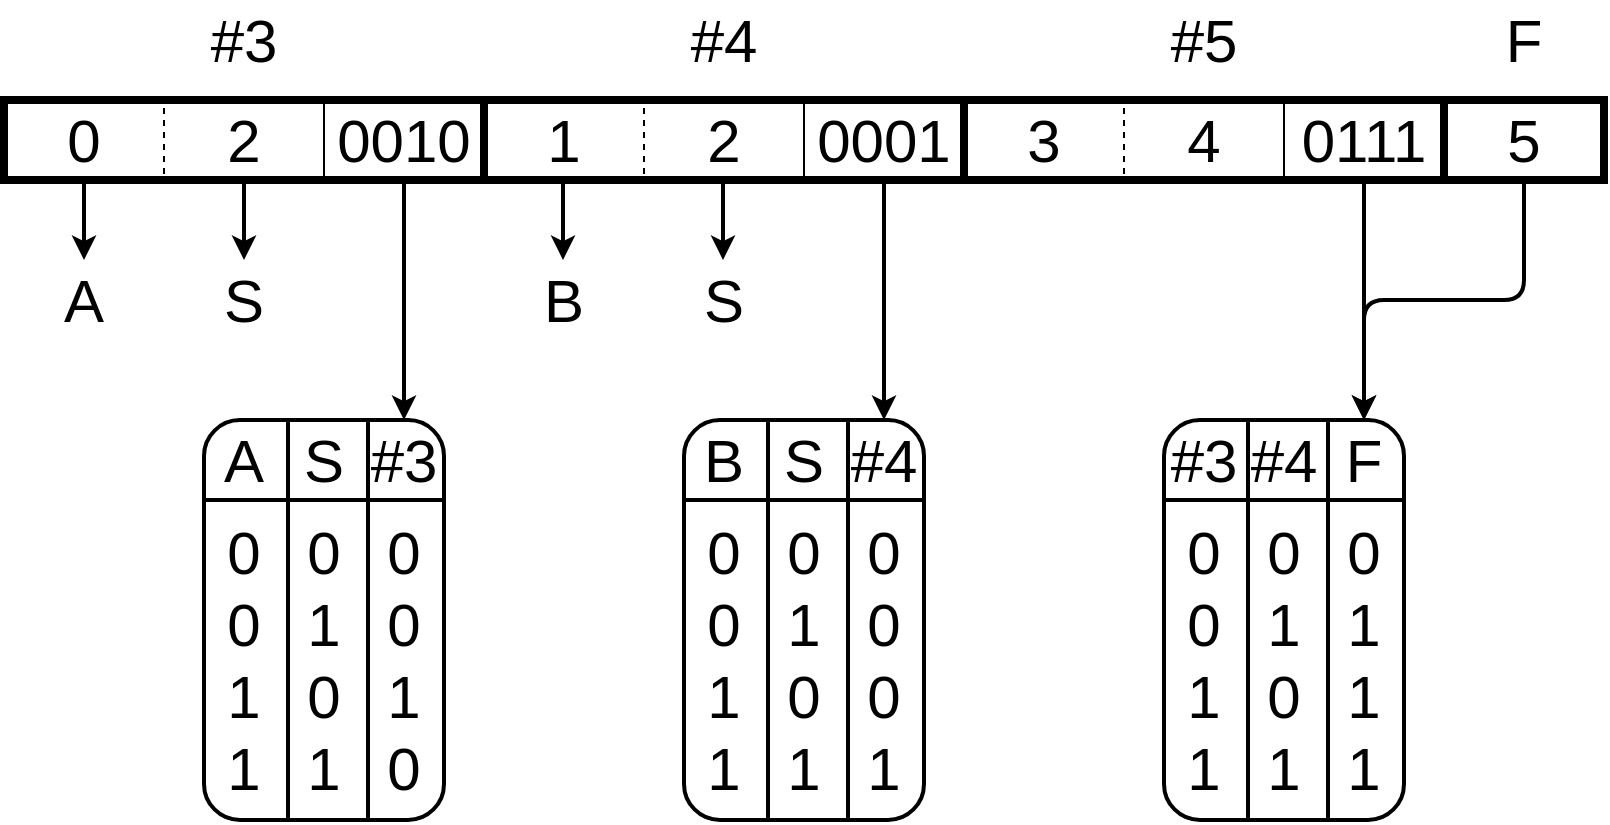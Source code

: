 <mxfile version="10.7.7" type="device"><diagram id="MVrOwPx6dhjiENUk4_PD" name="Page-1"><mxGraphModel dx="1188" dy="822" grid="1" gridSize="10" guides="1" tooltips="1" connect="1" arrows="1" fold="1" page="1" pageScale="1" pageWidth="850" pageHeight="1100" math="0" shadow="0"><root><mxCell id="0"/><mxCell id="1" parent="0"/><mxCell id="68TTpbIeYSEBlgfQi-_T-52" value="" style="group" vertex="1" connectable="0" parent="1"><mxGeometry x="140" y="520" width="120" height="200" as="geometry"/></mxCell><mxCell id="68TTpbIeYSEBlgfQi-_T-46" value="" style="rounded=1;whiteSpace=wrap;html=1;strokeColor=#000000;strokeWidth=2;" vertex="1" parent="68TTpbIeYSEBlgfQi-_T-52"><mxGeometry width="120" height="200" as="geometry"/></mxCell><mxCell id="68TTpbIeYSEBlgfQi-_T-41" value="&lt;font style=&quot;font-size: 30px&quot;&gt;A&lt;/font&gt;&lt;br&gt;" style="text;html=1;strokeColor=none;fillColor=none;align=center;verticalAlign=middle;whiteSpace=wrap;rounded=0;dashed=1;" vertex="1" parent="68TTpbIeYSEBlgfQi-_T-52"><mxGeometry width="40" height="40" as="geometry"/></mxCell><mxCell id="68TTpbIeYSEBlgfQi-_T-42" value="&lt;font style=&quot;font-size: 30px&quot;&gt;S&lt;/font&gt;&lt;br&gt;" style="text;html=1;strokeColor=none;fillColor=none;align=center;verticalAlign=middle;whiteSpace=wrap;rounded=0;dashed=1;" vertex="1" parent="68TTpbIeYSEBlgfQi-_T-52"><mxGeometry x="40" width="40" height="40" as="geometry"/></mxCell><mxCell id="68TTpbIeYSEBlgfQi-_T-43" value="&lt;font style=&quot;font-size: 30px&quot;&gt;&lt;font style=&quot;font-size: 30px&quot;&gt;0&lt;br&gt;&lt;/font&gt;0&lt;br&gt;1&lt;br&gt;0&lt;/font&gt;&lt;br&gt;" style="text;html=1;strokeColor=none;fillColor=none;align=center;verticalAlign=middle;whiteSpace=wrap;rounded=0;dashed=1;" vertex="1" parent="68TTpbIeYSEBlgfQi-_T-52"><mxGeometry x="80" y="40" width="40" height="160" as="geometry"/></mxCell><mxCell id="68TTpbIeYSEBlgfQi-_T-44" value="&lt;font style=&quot;font-size: 30px&quot;&gt;&lt;font style=&quot;font-size: 30px&quot;&gt;0&lt;br&gt;&lt;/font&gt;1&lt;br&gt;0&lt;br&gt;1&lt;/font&gt;&lt;br&gt;" style="text;html=1;strokeColor=none;fillColor=none;align=center;verticalAlign=middle;whiteSpace=wrap;rounded=0;dashed=1;" vertex="1" parent="68TTpbIeYSEBlgfQi-_T-52"><mxGeometry x="40" y="40" width="40" height="160" as="geometry"/></mxCell><mxCell id="68TTpbIeYSEBlgfQi-_T-45" value="&lt;font style=&quot;font-size: 30px&quot;&gt;&lt;font style=&quot;font-size: 30px&quot;&gt;0&lt;br&gt;&lt;/font&gt;0&lt;br&gt;1&lt;br&gt;1&lt;/font&gt;&lt;br&gt;" style="text;html=1;strokeColor=none;fillColor=none;align=center;verticalAlign=middle;whiteSpace=wrap;rounded=0;dashed=1;" vertex="1" parent="68TTpbIeYSEBlgfQi-_T-52"><mxGeometry y="40" width="40" height="160" as="geometry"/></mxCell><mxCell id="68TTpbIeYSEBlgfQi-_T-48" value="" style="endArrow=none;html=1;strokeWidth=2;entryX=0.975;entryY=0;entryDx=0;entryDy=0;entryPerimeter=0;exitX=0;exitY=0;exitDx=0;exitDy=0;exitPerimeter=0;" edge="1" parent="68TTpbIeYSEBlgfQi-_T-52" source="68TTpbIeYSEBlgfQi-_T-45" target="68TTpbIeYSEBlgfQi-_T-43"><mxGeometry width="50" height="50" relative="1" as="geometry"><mxPoint x="-100" y="270" as="sourcePoint"/><mxPoint x="-50" y="220" as="targetPoint"/></mxGeometry></mxCell><mxCell id="68TTpbIeYSEBlgfQi-_T-49" value="" style="endArrow=none;html=1;strokeWidth=2;entryX=0.05;entryY=-0.025;entryDx=0;entryDy=0;entryPerimeter=0;exitX=1.05;exitY=0.994;exitDx=0;exitDy=0;exitPerimeter=0;" edge="1" parent="68TTpbIeYSEBlgfQi-_T-52" source="68TTpbIeYSEBlgfQi-_T-45" target="68TTpbIeYSEBlgfQi-_T-42"><mxGeometry width="50" height="50" relative="1" as="geometry"><mxPoint x="-100" y="270" as="sourcePoint"/><mxPoint x="40" y="40" as="targetPoint"/></mxGeometry></mxCell><mxCell id="68TTpbIeYSEBlgfQi-_T-50" value="" style="endArrow=none;html=1;strokeWidth=2;entryX=1.05;entryY=-0.025;entryDx=0;entryDy=0;entryPerimeter=0;exitX=1.05;exitY=0.994;exitDx=0;exitDy=0;exitPerimeter=0;" edge="1" parent="68TTpbIeYSEBlgfQi-_T-52" source="68TTpbIeYSEBlgfQi-_T-44" target="68TTpbIeYSEBlgfQi-_T-42"><mxGeometry width="50" height="50" relative="1" as="geometry"><mxPoint x="-100" y="270" as="sourcePoint"/><mxPoint x="-50" y="220" as="targetPoint"/></mxGeometry></mxCell><mxCell id="68TTpbIeYSEBlgfQi-_T-75" value="&lt;font style=&quot;font-size: 30px&quot;&gt;#3&lt;/font&gt;&lt;br&gt;" style="text;html=1;strokeColor=none;fillColor=none;align=center;verticalAlign=middle;whiteSpace=wrap;rounded=0;dashed=1;" vertex="1" parent="68TTpbIeYSEBlgfQi-_T-52"><mxGeometry x="80" width="40" height="40" as="geometry"/></mxCell><mxCell id="68TTpbIeYSEBlgfQi-_T-9" value="" style="rounded=0;whiteSpace=wrap;html=1;strokeColor=#000000;strokeWidth=4;" vertex="1" parent="1"><mxGeometry x="40" y="360" width="240" height="40" as="geometry"/></mxCell><mxCell id="68TTpbIeYSEBlgfQi-_T-3" value="&lt;font style=&quot;font-size: 30px&quot;&gt;0&lt;/font&gt;&lt;br&gt;" style="text;html=1;strokeColor=#000000;fillColor=none;align=center;verticalAlign=middle;whiteSpace=wrap;rounded=0;dashed=1;" vertex="1" parent="1"><mxGeometry x="40" y="360" width="80" height="40" as="geometry"/></mxCell><mxCell id="68TTpbIeYSEBlgfQi-_T-16" value="" style="rounded=0;whiteSpace=wrap;html=1;strokeColor=#000000;strokeWidth=4;" vertex="1" parent="1"><mxGeometry x="280" y="360" width="240" height="40" as="geometry"/></mxCell><mxCell id="68TTpbIeYSEBlgfQi-_T-6" value="&lt;font style=&quot;font-size: 30px&quot;&gt;1&lt;/font&gt;&lt;br&gt;" style="text;html=1;strokeColor=#000000;fillColor=none;align=center;verticalAlign=middle;whiteSpace=wrap;rounded=0;dashed=1;" vertex="1" parent="1"><mxGeometry x="280" y="360" width="80" height="40" as="geometry"/></mxCell><mxCell id="68TTpbIeYSEBlgfQi-_T-17" value="" style="rounded=0;whiteSpace=wrap;html=1;strokeColor=#000000;strokeWidth=4;" vertex="1" parent="1"><mxGeometry x="520" y="360" width="240" height="40" as="geometry"/></mxCell><mxCell id="68TTpbIeYSEBlgfQi-_T-10" value="&lt;font style=&quot;font-size: 30px&quot;&gt;3&lt;/font&gt;&lt;br&gt;" style="text;html=1;strokeColor=#000000;fillColor=none;align=center;verticalAlign=middle;whiteSpace=wrap;rounded=0;dashed=1;" vertex="1" parent="1"><mxGeometry x="520" y="360" width="80" height="40" as="geometry"/></mxCell><mxCell id="68TTpbIeYSEBlgfQi-_T-2" value="&lt;font style=&quot;font-size: 30px&quot;&gt;0010&lt;/font&gt;&lt;br&gt;" style="text;html=1;strokeColor=#000000;fillColor=none;align=center;verticalAlign=middle;whiteSpace=wrap;rounded=0;" vertex="1" parent="1"><mxGeometry x="200" y="360" width="80" height="40" as="geometry"/></mxCell><mxCell id="68TTpbIeYSEBlgfQi-_T-4" style="edgeStyle=orthogonalEdgeStyle;rounded=0;orthogonalLoop=1;jettySize=auto;html=1;exitX=0.5;exitY=1;exitDx=0;exitDy=0;" edge="1" parent="1" source="68TTpbIeYSEBlgfQi-_T-2" target="68TTpbIeYSEBlgfQi-_T-2"><mxGeometry relative="1" as="geometry"/></mxCell><mxCell id="68TTpbIeYSEBlgfQi-_T-5" value="&lt;font style=&quot;font-size: 30px&quot;&gt;2&lt;/font&gt;&lt;br&gt;" style="text;html=1;strokeColor=none;fillColor=none;align=center;verticalAlign=middle;whiteSpace=wrap;rounded=0;dashed=1;" vertex="1" parent="1"><mxGeometry x="120" y="360" width="80" height="40" as="geometry"/></mxCell><mxCell id="68TTpbIeYSEBlgfQi-_T-7" value="&lt;font style=&quot;font-size: 30px&quot;&gt;2&lt;/font&gt;&lt;br&gt;" style="text;html=1;strokeColor=none;fillColor=none;align=center;verticalAlign=middle;whiteSpace=wrap;rounded=0;" vertex="1" parent="1"><mxGeometry x="360" y="360" width="80" height="40" as="geometry"/></mxCell><mxCell id="68TTpbIeYSEBlgfQi-_T-8" value="&lt;font style=&quot;font-size: 30px&quot;&gt;0001&lt;/font&gt;&lt;br&gt;" style="text;html=1;strokeColor=#000000;fillColor=none;align=center;verticalAlign=middle;whiteSpace=wrap;rounded=0;" vertex="1" parent="1"><mxGeometry x="440" y="360" width="80" height="40" as="geometry"/></mxCell><mxCell id="68TTpbIeYSEBlgfQi-_T-11" value="&lt;font style=&quot;font-size: 30px&quot;&gt;4&lt;/font&gt;&lt;br&gt;" style="text;html=1;strokeColor=none;fillColor=none;align=center;verticalAlign=middle;whiteSpace=wrap;rounded=0;" vertex="1" parent="1"><mxGeometry x="600" y="360" width="80" height="40" as="geometry"/></mxCell><mxCell id="68TTpbIeYSEBlgfQi-_T-12" value="&lt;font style=&quot;font-size: 30px&quot;&gt;0111&lt;/font&gt;&lt;br&gt;" style="text;html=1;strokeColor=#000000;fillColor=none;align=center;verticalAlign=middle;whiteSpace=wrap;rounded=0;" vertex="1" parent="1"><mxGeometry x="680" y="360" width="80" height="40" as="geometry"/></mxCell><mxCell id="68TTpbIeYSEBlgfQi-_T-13" value="&lt;font style=&quot;font-size: 30px&quot;&gt;5&lt;/font&gt;&lt;br&gt;" style="text;html=1;strokeColor=#000000;fillColor=none;align=center;verticalAlign=middle;whiteSpace=wrap;rounded=0;strokeWidth=4;" vertex="1" parent="1"><mxGeometry x="760" y="360" width="80" height="40" as="geometry"/></mxCell><mxCell id="68TTpbIeYSEBlgfQi-_T-28" value="&lt;font style=&quot;font-size: 30px&quot;&gt;#3&lt;/font&gt;&lt;br&gt;" style="text;html=1;strokeColor=none;fillColor=none;align=center;verticalAlign=middle;whiteSpace=wrap;rounded=0;dashed=1;" vertex="1" parent="1"><mxGeometry x="120" y="310" width="80" height="40" as="geometry"/></mxCell><mxCell id="68TTpbIeYSEBlgfQi-_T-29" value="&lt;font style=&quot;font-size: 30px&quot;&gt;#4&lt;/font&gt;&lt;br&gt;" style="text;html=1;strokeColor=none;fillColor=none;align=center;verticalAlign=middle;whiteSpace=wrap;rounded=0;dashed=1;" vertex="1" parent="1"><mxGeometry x="360" y="310" width="80" height="40" as="geometry"/></mxCell><mxCell id="68TTpbIeYSEBlgfQi-_T-30" value="&lt;font style=&quot;font-size: 30px&quot;&gt;#5&lt;/font&gt;&lt;br&gt;" style="text;html=1;strokeColor=none;fillColor=none;align=center;verticalAlign=middle;whiteSpace=wrap;rounded=0;dashed=1;" vertex="1" parent="1"><mxGeometry x="600" y="310" width="80" height="40" as="geometry"/></mxCell><mxCell id="68TTpbIeYSEBlgfQi-_T-31" value="" style="endArrow=classic;html=1;strokeWidth=2;exitX=0.5;exitY=1;exitDx=0;exitDy=0;" edge="1" parent="1" source="68TTpbIeYSEBlgfQi-_T-3"><mxGeometry width="50" height="50" relative="1" as="geometry"><mxPoint x="40" y="480" as="sourcePoint"/><mxPoint x="80" y="440" as="targetPoint"/></mxGeometry></mxCell><mxCell id="68TTpbIeYSEBlgfQi-_T-32" value="&lt;font style=&quot;font-size: 30px&quot;&gt;A&lt;/font&gt;&lt;br&gt;" style="text;html=1;strokeColor=none;fillColor=none;align=center;verticalAlign=middle;whiteSpace=wrap;rounded=0;dashed=1;" vertex="1" parent="1"><mxGeometry x="40" y="440" width="80" height="40" as="geometry"/></mxCell><mxCell id="68TTpbIeYSEBlgfQi-_T-33" value="" style="endArrow=classic;html=1;strokeWidth=2;exitX=0.5;exitY=1;exitDx=0;exitDy=0;" edge="1" parent="1" source="68TTpbIeYSEBlgfQi-_T-5"><mxGeometry width="50" height="50" relative="1" as="geometry"><mxPoint x="40" y="550" as="sourcePoint"/><mxPoint x="160" y="440" as="targetPoint"/></mxGeometry></mxCell><mxCell id="68TTpbIeYSEBlgfQi-_T-34" value="" style="endArrow=classic;html=1;strokeWidth=2;exitX=0.5;exitY=1;exitDx=0;exitDy=0;" edge="1" parent="1"><mxGeometry width="50" height="50" relative="1" as="geometry"><mxPoint x="319.5" y="400" as="sourcePoint"/><mxPoint x="319.5" y="440" as="targetPoint"/></mxGeometry></mxCell><mxCell id="68TTpbIeYSEBlgfQi-_T-35" value="" style="endArrow=classic;html=1;strokeWidth=2;exitX=0.5;exitY=1;exitDx=0;exitDy=0;" edge="1" parent="1"><mxGeometry width="50" height="50" relative="1" as="geometry"><mxPoint x="399.5" y="400" as="sourcePoint"/><mxPoint x="399.5" y="440" as="targetPoint"/></mxGeometry></mxCell><mxCell id="68TTpbIeYSEBlgfQi-_T-38" value="&lt;font style=&quot;font-size: 30px&quot;&gt;S&lt;/font&gt;&lt;br&gt;" style="text;html=1;strokeColor=none;fillColor=none;align=center;verticalAlign=middle;whiteSpace=wrap;rounded=0;dashed=1;" vertex="1" parent="1"><mxGeometry x="120" y="440" width="80" height="40" as="geometry"/></mxCell><mxCell id="68TTpbIeYSEBlgfQi-_T-39" value="&lt;font style=&quot;font-size: 30px&quot;&gt;S&lt;/font&gt;&lt;br&gt;" style="text;html=1;strokeColor=none;fillColor=none;align=center;verticalAlign=middle;whiteSpace=wrap;rounded=0;dashed=1;" vertex="1" parent="1"><mxGeometry x="360" y="440" width="80" height="40" as="geometry"/></mxCell><mxCell id="68TTpbIeYSEBlgfQi-_T-40" value="&lt;font style=&quot;font-size: 30px&quot;&gt;B&lt;/font&gt;&lt;br&gt;" style="text;html=1;strokeColor=none;fillColor=none;align=center;verticalAlign=middle;whiteSpace=wrap;rounded=0;dashed=1;" vertex="1" parent="1"><mxGeometry x="280" y="440" width="80" height="40" as="geometry"/></mxCell><mxCell id="68TTpbIeYSEBlgfQi-_T-47" value="" style="endArrow=classic;html=1;strokeWidth=2;exitX=0.5;exitY=1;exitDx=0;exitDy=0;" edge="1" parent="1" source="68TTpbIeYSEBlgfQi-_T-2"><mxGeometry width="50" height="50" relative="1" as="geometry"><mxPoint x="40" y="790" as="sourcePoint"/><mxPoint x="240" y="520" as="targetPoint"/></mxGeometry></mxCell><mxCell id="68TTpbIeYSEBlgfQi-_T-53" value="" style="group" vertex="1" connectable="0" parent="1"><mxGeometry x="380" y="520" width="120" height="200" as="geometry"/></mxCell><mxCell id="68TTpbIeYSEBlgfQi-_T-54" value="" style="rounded=1;whiteSpace=wrap;html=1;strokeColor=#000000;strokeWidth=2;" vertex="1" parent="68TTpbIeYSEBlgfQi-_T-53"><mxGeometry width="120" height="200" as="geometry"/></mxCell><mxCell id="68TTpbIeYSEBlgfQi-_T-55" value="&lt;font style=&quot;font-size: 30px&quot;&gt;B&lt;/font&gt;&lt;br&gt;" style="text;html=1;strokeColor=none;fillColor=none;align=center;verticalAlign=middle;whiteSpace=wrap;rounded=0;dashed=1;" vertex="1" parent="68TTpbIeYSEBlgfQi-_T-53"><mxGeometry width="40" height="40" as="geometry"/></mxCell><mxCell id="68TTpbIeYSEBlgfQi-_T-56" value="&lt;font style=&quot;font-size: 30px&quot;&gt;S&lt;/font&gt;&lt;br&gt;" style="text;html=1;strokeColor=none;fillColor=none;align=center;verticalAlign=middle;whiteSpace=wrap;rounded=0;dashed=1;" vertex="1" parent="68TTpbIeYSEBlgfQi-_T-53"><mxGeometry x="40" width="40" height="40" as="geometry"/></mxCell><mxCell id="68TTpbIeYSEBlgfQi-_T-57" value="&lt;font style=&quot;font-size: 30px&quot;&gt;&lt;font style=&quot;font-size: 30px&quot;&gt;0&lt;br&gt;&lt;/font&gt;0&lt;br&gt;0&lt;br&gt;1&lt;/font&gt;&lt;br&gt;" style="text;html=1;strokeColor=none;fillColor=none;align=center;verticalAlign=middle;whiteSpace=wrap;rounded=0;dashed=1;" vertex="1" parent="68TTpbIeYSEBlgfQi-_T-53"><mxGeometry x="80" y="40" width="40" height="160" as="geometry"/></mxCell><mxCell id="68TTpbIeYSEBlgfQi-_T-58" value="&lt;font style=&quot;font-size: 30px&quot;&gt;&lt;font style=&quot;font-size: 30px&quot;&gt;0&lt;br&gt;&lt;/font&gt;1&lt;br&gt;0&lt;br&gt;1&lt;/font&gt;&lt;br&gt;" style="text;html=1;strokeColor=none;fillColor=none;align=center;verticalAlign=middle;whiteSpace=wrap;rounded=0;dashed=1;" vertex="1" parent="68TTpbIeYSEBlgfQi-_T-53"><mxGeometry x="40" y="40" width="40" height="160" as="geometry"/></mxCell><mxCell id="68TTpbIeYSEBlgfQi-_T-59" value="&lt;font style=&quot;font-size: 30px&quot;&gt;&lt;font style=&quot;font-size: 30px&quot;&gt;0&lt;br&gt;&lt;/font&gt;0&lt;br&gt;1&lt;br&gt;1&lt;/font&gt;&lt;br&gt;" style="text;html=1;strokeColor=none;fillColor=none;align=center;verticalAlign=middle;whiteSpace=wrap;rounded=0;dashed=1;" vertex="1" parent="68TTpbIeYSEBlgfQi-_T-53"><mxGeometry y="40" width="40" height="160" as="geometry"/></mxCell><mxCell id="68TTpbIeYSEBlgfQi-_T-60" value="" style="endArrow=none;html=1;strokeWidth=2;entryX=0.975;entryY=0;entryDx=0;entryDy=0;entryPerimeter=0;exitX=0;exitY=0;exitDx=0;exitDy=0;exitPerimeter=0;" edge="1" parent="68TTpbIeYSEBlgfQi-_T-53" source="68TTpbIeYSEBlgfQi-_T-59" target="68TTpbIeYSEBlgfQi-_T-57"><mxGeometry width="50" height="50" relative="1" as="geometry"><mxPoint x="-100" y="270" as="sourcePoint"/><mxPoint x="-50" y="220" as="targetPoint"/></mxGeometry></mxCell><mxCell id="68TTpbIeYSEBlgfQi-_T-61" value="" style="endArrow=none;html=1;strokeWidth=2;entryX=0.05;entryY=-0.025;entryDx=0;entryDy=0;entryPerimeter=0;exitX=1.05;exitY=0.994;exitDx=0;exitDy=0;exitPerimeter=0;" edge="1" parent="68TTpbIeYSEBlgfQi-_T-53" source="68TTpbIeYSEBlgfQi-_T-59" target="68TTpbIeYSEBlgfQi-_T-56"><mxGeometry width="50" height="50" relative="1" as="geometry"><mxPoint x="-100" y="270" as="sourcePoint"/><mxPoint x="40" y="40" as="targetPoint"/></mxGeometry></mxCell><mxCell id="68TTpbIeYSEBlgfQi-_T-62" value="" style="endArrow=none;html=1;strokeWidth=2;entryX=1.05;entryY=-0.025;entryDx=0;entryDy=0;entryPerimeter=0;exitX=1.05;exitY=0.994;exitDx=0;exitDy=0;exitPerimeter=0;" edge="1" parent="68TTpbIeYSEBlgfQi-_T-53" source="68TTpbIeYSEBlgfQi-_T-58" target="68TTpbIeYSEBlgfQi-_T-56"><mxGeometry width="50" height="50" relative="1" as="geometry"><mxPoint x="-100" y="270" as="sourcePoint"/><mxPoint x="-50" y="220" as="targetPoint"/></mxGeometry></mxCell><mxCell id="68TTpbIeYSEBlgfQi-_T-76" value="&lt;font style=&quot;font-size: 30px&quot;&gt;#4&lt;/font&gt;&lt;br&gt;" style="text;html=1;strokeColor=none;fillColor=none;align=center;verticalAlign=middle;whiteSpace=wrap;rounded=0;dashed=1;" vertex="1" parent="68TTpbIeYSEBlgfQi-_T-53"><mxGeometry x="80" width="40" height="40" as="geometry"/></mxCell><mxCell id="68TTpbIeYSEBlgfQi-_T-63" value="" style="endArrow=classic;html=1;strokeWidth=2;exitX=0.5;exitY=1;exitDx=0;exitDy=0;" edge="1" parent="1" source="68TTpbIeYSEBlgfQi-_T-8"><mxGeometry width="50" height="50" relative="1" as="geometry"><mxPoint x="40" y="790" as="sourcePoint"/><mxPoint x="480" y="520" as="targetPoint"/></mxGeometry></mxCell><mxCell id="68TTpbIeYSEBlgfQi-_T-64" value="" style="group" vertex="1" connectable="0" parent="1"><mxGeometry x="620" y="520" width="120" height="200" as="geometry"/></mxCell><mxCell id="68TTpbIeYSEBlgfQi-_T-65" value="" style="rounded=1;whiteSpace=wrap;html=1;strokeColor=#000000;strokeWidth=2;" vertex="1" parent="68TTpbIeYSEBlgfQi-_T-64"><mxGeometry width="120" height="200" as="geometry"/></mxCell><mxCell id="68TTpbIeYSEBlgfQi-_T-66" value="&lt;font style=&quot;font-size: 30px&quot;&gt;#3&lt;/font&gt;&lt;br&gt;" style="text;html=1;strokeColor=none;fillColor=none;align=center;verticalAlign=middle;whiteSpace=wrap;rounded=0;dashed=1;" vertex="1" parent="68TTpbIeYSEBlgfQi-_T-64"><mxGeometry width="40" height="40" as="geometry"/></mxCell><mxCell id="68TTpbIeYSEBlgfQi-_T-67" value="&lt;font style=&quot;font-size: 30px&quot;&gt;#4&lt;/font&gt;&lt;br&gt;" style="text;html=1;strokeColor=none;fillColor=none;align=center;verticalAlign=middle;whiteSpace=wrap;rounded=0;dashed=1;" vertex="1" parent="68TTpbIeYSEBlgfQi-_T-64"><mxGeometry x="40" width="40" height="40" as="geometry"/></mxCell><mxCell id="68TTpbIeYSEBlgfQi-_T-68" value="&lt;font style=&quot;font-size: 30px&quot;&gt;&lt;font style=&quot;font-size: 30px&quot;&gt;0&lt;br&gt;&lt;/font&gt;1&lt;br&gt;1&lt;br&gt;1&lt;/font&gt;&lt;br&gt;" style="text;html=1;strokeColor=none;fillColor=none;align=center;verticalAlign=middle;whiteSpace=wrap;rounded=0;dashed=1;" vertex="1" parent="68TTpbIeYSEBlgfQi-_T-64"><mxGeometry x="80" y="40" width="40" height="160" as="geometry"/></mxCell><mxCell id="68TTpbIeYSEBlgfQi-_T-69" value="&lt;font style=&quot;font-size: 30px&quot;&gt;&lt;font style=&quot;font-size: 30px&quot;&gt;0&lt;br&gt;&lt;/font&gt;1&lt;br&gt;0&lt;br&gt;1&lt;/font&gt;&lt;br&gt;" style="text;html=1;strokeColor=none;fillColor=none;align=center;verticalAlign=middle;whiteSpace=wrap;rounded=0;dashed=1;" vertex="1" parent="68TTpbIeYSEBlgfQi-_T-64"><mxGeometry x="40" y="40" width="40" height="160" as="geometry"/></mxCell><mxCell id="68TTpbIeYSEBlgfQi-_T-70" value="&lt;font style=&quot;font-size: 30px&quot;&gt;&lt;font style=&quot;font-size: 30px&quot;&gt;0&lt;br&gt;&lt;/font&gt;0&lt;br&gt;1&lt;br&gt;1&lt;/font&gt;&lt;br&gt;" style="text;html=1;strokeColor=none;fillColor=none;align=center;verticalAlign=middle;whiteSpace=wrap;rounded=0;dashed=1;" vertex="1" parent="68TTpbIeYSEBlgfQi-_T-64"><mxGeometry y="40" width="40" height="160" as="geometry"/></mxCell><mxCell id="68TTpbIeYSEBlgfQi-_T-71" value="" style="endArrow=none;html=1;strokeWidth=2;entryX=0.975;entryY=0;entryDx=0;entryDy=0;entryPerimeter=0;exitX=0;exitY=0;exitDx=0;exitDy=0;exitPerimeter=0;" edge="1" parent="68TTpbIeYSEBlgfQi-_T-64" source="68TTpbIeYSEBlgfQi-_T-70" target="68TTpbIeYSEBlgfQi-_T-68"><mxGeometry width="50" height="50" relative="1" as="geometry"><mxPoint x="-100" y="270" as="sourcePoint"/><mxPoint x="-50" y="220" as="targetPoint"/></mxGeometry></mxCell><mxCell id="68TTpbIeYSEBlgfQi-_T-72" value="" style="endArrow=none;html=1;strokeWidth=2;entryX=0.05;entryY=-0.025;entryDx=0;entryDy=0;entryPerimeter=0;exitX=1.05;exitY=0.994;exitDx=0;exitDy=0;exitPerimeter=0;" edge="1" parent="68TTpbIeYSEBlgfQi-_T-64" source="68TTpbIeYSEBlgfQi-_T-70" target="68TTpbIeYSEBlgfQi-_T-67"><mxGeometry width="50" height="50" relative="1" as="geometry"><mxPoint x="-100" y="270" as="sourcePoint"/><mxPoint x="40" y="40" as="targetPoint"/></mxGeometry></mxCell><mxCell id="68TTpbIeYSEBlgfQi-_T-73" value="" style="endArrow=none;html=1;strokeWidth=2;entryX=1.05;entryY=-0.025;entryDx=0;entryDy=0;entryPerimeter=0;exitX=1.05;exitY=0.994;exitDx=0;exitDy=0;exitPerimeter=0;" edge="1" parent="68TTpbIeYSEBlgfQi-_T-64" source="68TTpbIeYSEBlgfQi-_T-69" target="68TTpbIeYSEBlgfQi-_T-67"><mxGeometry width="50" height="50" relative="1" as="geometry"><mxPoint x="-100" y="270" as="sourcePoint"/><mxPoint x="-50" y="220" as="targetPoint"/></mxGeometry></mxCell><mxCell id="68TTpbIeYSEBlgfQi-_T-77" value="&lt;font style=&quot;font-size: 30px&quot;&gt;F&lt;/font&gt;&lt;br&gt;" style="text;html=1;strokeColor=none;fillColor=none;align=center;verticalAlign=middle;whiteSpace=wrap;rounded=0;dashed=1;" vertex="1" parent="68TTpbIeYSEBlgfQi-_T-64"><mxGeometry x="80" width="40" height="40" as="geometry"/></mxCell><mxCell id="68TTpbIeYSEBlgfQi-_T-74" value="" style="endArrow=classic;html=1;strokeWidth=2;exitX=0.5;exitY=1;exitDx=0;exitDy=0;" edge="1" parent="1"><mxGeometry width="50" height="50" relative="1" as="geometry"><mxPoint x="720" y="400" as="sourcePoint"/><mxPoint x="720" y="520" as="targetPoint"/></mxGeometry></mxCell><mxCell id="68TTpbIeYSEBlgfQi-_T-80" value="&lt;font style=&quot;font-size: 30px&quot;&gt;F&lt;/font&gt;&lt;br&gt;" style="text;html=1;strokeColor=none;fillColor=none;align=center;verticalAlign=middle;whiteSpace=wrap;rounded=0;dashed=1;" vertex="1" parent="1"><mxGeometry x="760" y="310" width="80" height="40" as="geometry"/></mxCell><mxCell id="68TTpbIeYSEBlgfQi-_T-82" value="" style="endArrow=classic;html=1;strokeWidth=2;exitX=0.5;exitY=1;exitDx=0;exitDy=0;edgeStyle=orthogonalEdgeStyle;entryX=0.5;entryY=0;entryDx=0;entryDy=0;" edge="1" parent="1" source="68TTpbIeYSEBlgfQi-_T-13" target="68TTpbIeYSEBlgfQi-_T-77"><mxGeometry width="50" height="50" relative="1" as="geometry"><mxPoint x="720" y="460" as="sourcePoint"/><mxPoint x="720" y="460" as="targetPoint"/><Array as="points"><mxPoint x="800" y="460"/><mxPoint x="720" y="460"/></Array></mxGeometry></mxCell></root></mxGraphModel></diagram></mxfile>